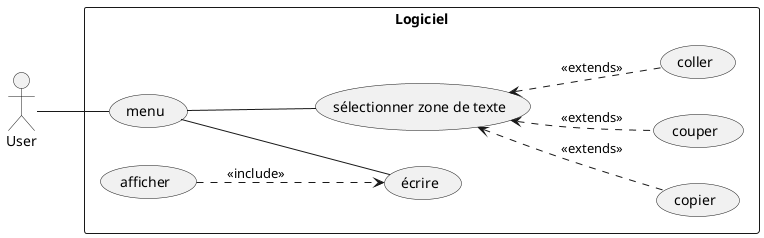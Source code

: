 @startuml

left to right direction
actor "User" as Us

rectangle Logiciel {

    usecase "menu" as menu
    usecase "écrire" as ec
    usecase "afficher" as af
    usecase "sélectionner zone de texte" as select
    usecase "copier" as copy
    usecase "couper" as cut
    usecase "coller" as paste
    
}

Us -- menu
menu -- ec
af ..> ec : <<include>>
menu -- select
select <.. copy  : <<extends>>
select <.. cut   : <<extends>>
select <.. paste : <<extends>>

@enduml

/' USECASE ECRIRE
    But : Ajouter du texte dans la zone de travail
    Début : le logiciel est en mode écriture
    Fin :  l'utilisateur quitte le mode écriture
    Acteurs : Utilisateur
    Enchainements :
        1 - Le logiciel capte le nouveau caractère
        2 - Le logicièl ajoute le carctère à la zone de travail
        3 - l'utiliateur vas dans le menu
    Alternatives : 
        3 - l'utilisateur saisie un autre caractère, retournée 1
    Excpetions : 
'/

/' USECASE MENU
    But : Changer le mode du logiciel
    Début : le logiciel n'est pas dans le menu
    Fin :  le logiciel sort du menu
    Acteurs : Utilisateur
    Enchainements :
        1 - Le logiciel capte la requète d'ouverture du menu
        2 - Le logiciel ouvre le menu
        3 - L'utilisateur envoie le mode dans lequel il souhaite se rendre
        4 - le logiciel passe dans le mode demandé
    Alternatives :
        3 - Le mode demandé n'existe pas, retournée à l'étape 2 
    Excpetions : 
'/

/' USECASE AFFICHER
    But : Afficher la zone de travail
    Début : Du texte à été rentrée 
    Fin :  le texte à été affiché
    Acteurs : 
    Enchainements :
        1 - Le logiciel affiche le contenue de la zone de travail
    Alternatives :
    Excpetions : 
'/

/'  USECASE COLLER
    But : coller un texte a la place de la selection
    Début : l'utilisateur veut coller une zone de texte
    Fin : l'utilisateur a coller le texte
    Acteurs : Utilisateur
    Enchainements :
        1 - l'utilisateur ouvre le menu
        2 - l'utilisateur selectionne une zone
        3 - l'utilisateur colle le texte
    Alternatives : 
        1 - le logiciel remplace le texte dans la zone de selection si cette derniere n'est pas vide a l'etape 3
    Excpetions : 
        1 - 
'/